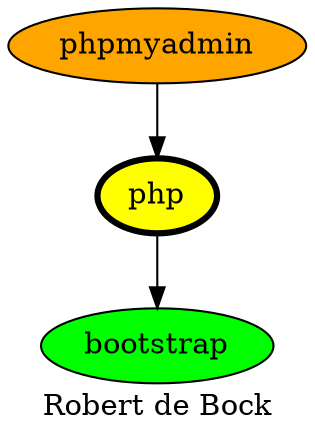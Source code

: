 digraph PhiloDilemma {
  label = "Robert de Bock" ;
  overlap=false
  {
    bootstrap [fillcolor=green style=filled]
    php [fillcolor=yellow style=filled penwidth=3]
    phpmyadmin [fillcolor=orange style=filled]
  }
  php -> bootstrap
  phpmyadmin -> php
}
